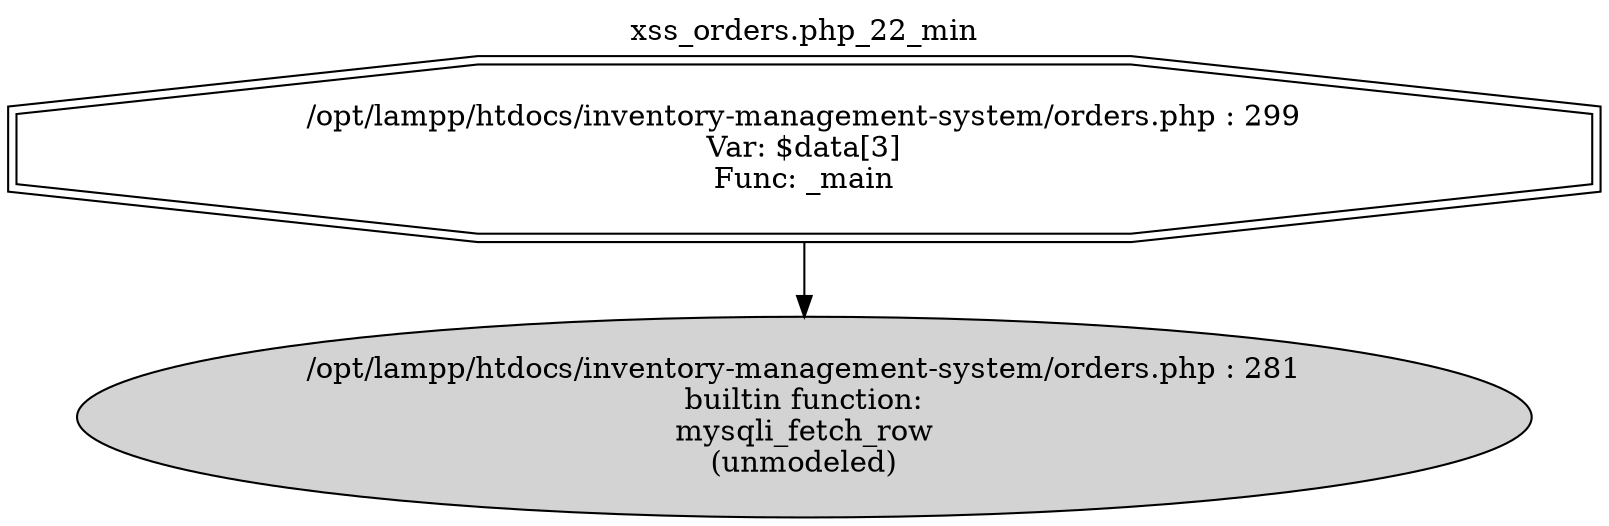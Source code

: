 digraph cfg {
  label="xss_orders.php_22_min";
  labelloc=t;
  n1 [shape=doubleoctagon, label="/opt/lampp/htdocs/inventory-management-system/orders.php : 299\nVar: $data[3]\nFunc: _main\n"];
  n2 [shape=ellipse, label="/opt/lampp/htdocs/inventory-management-system/orders.php : 281\nbuiltin function:\nmysqli_fetch_row\n(unmodeled)\n",style=filled];
  n1 -> n2;
}
